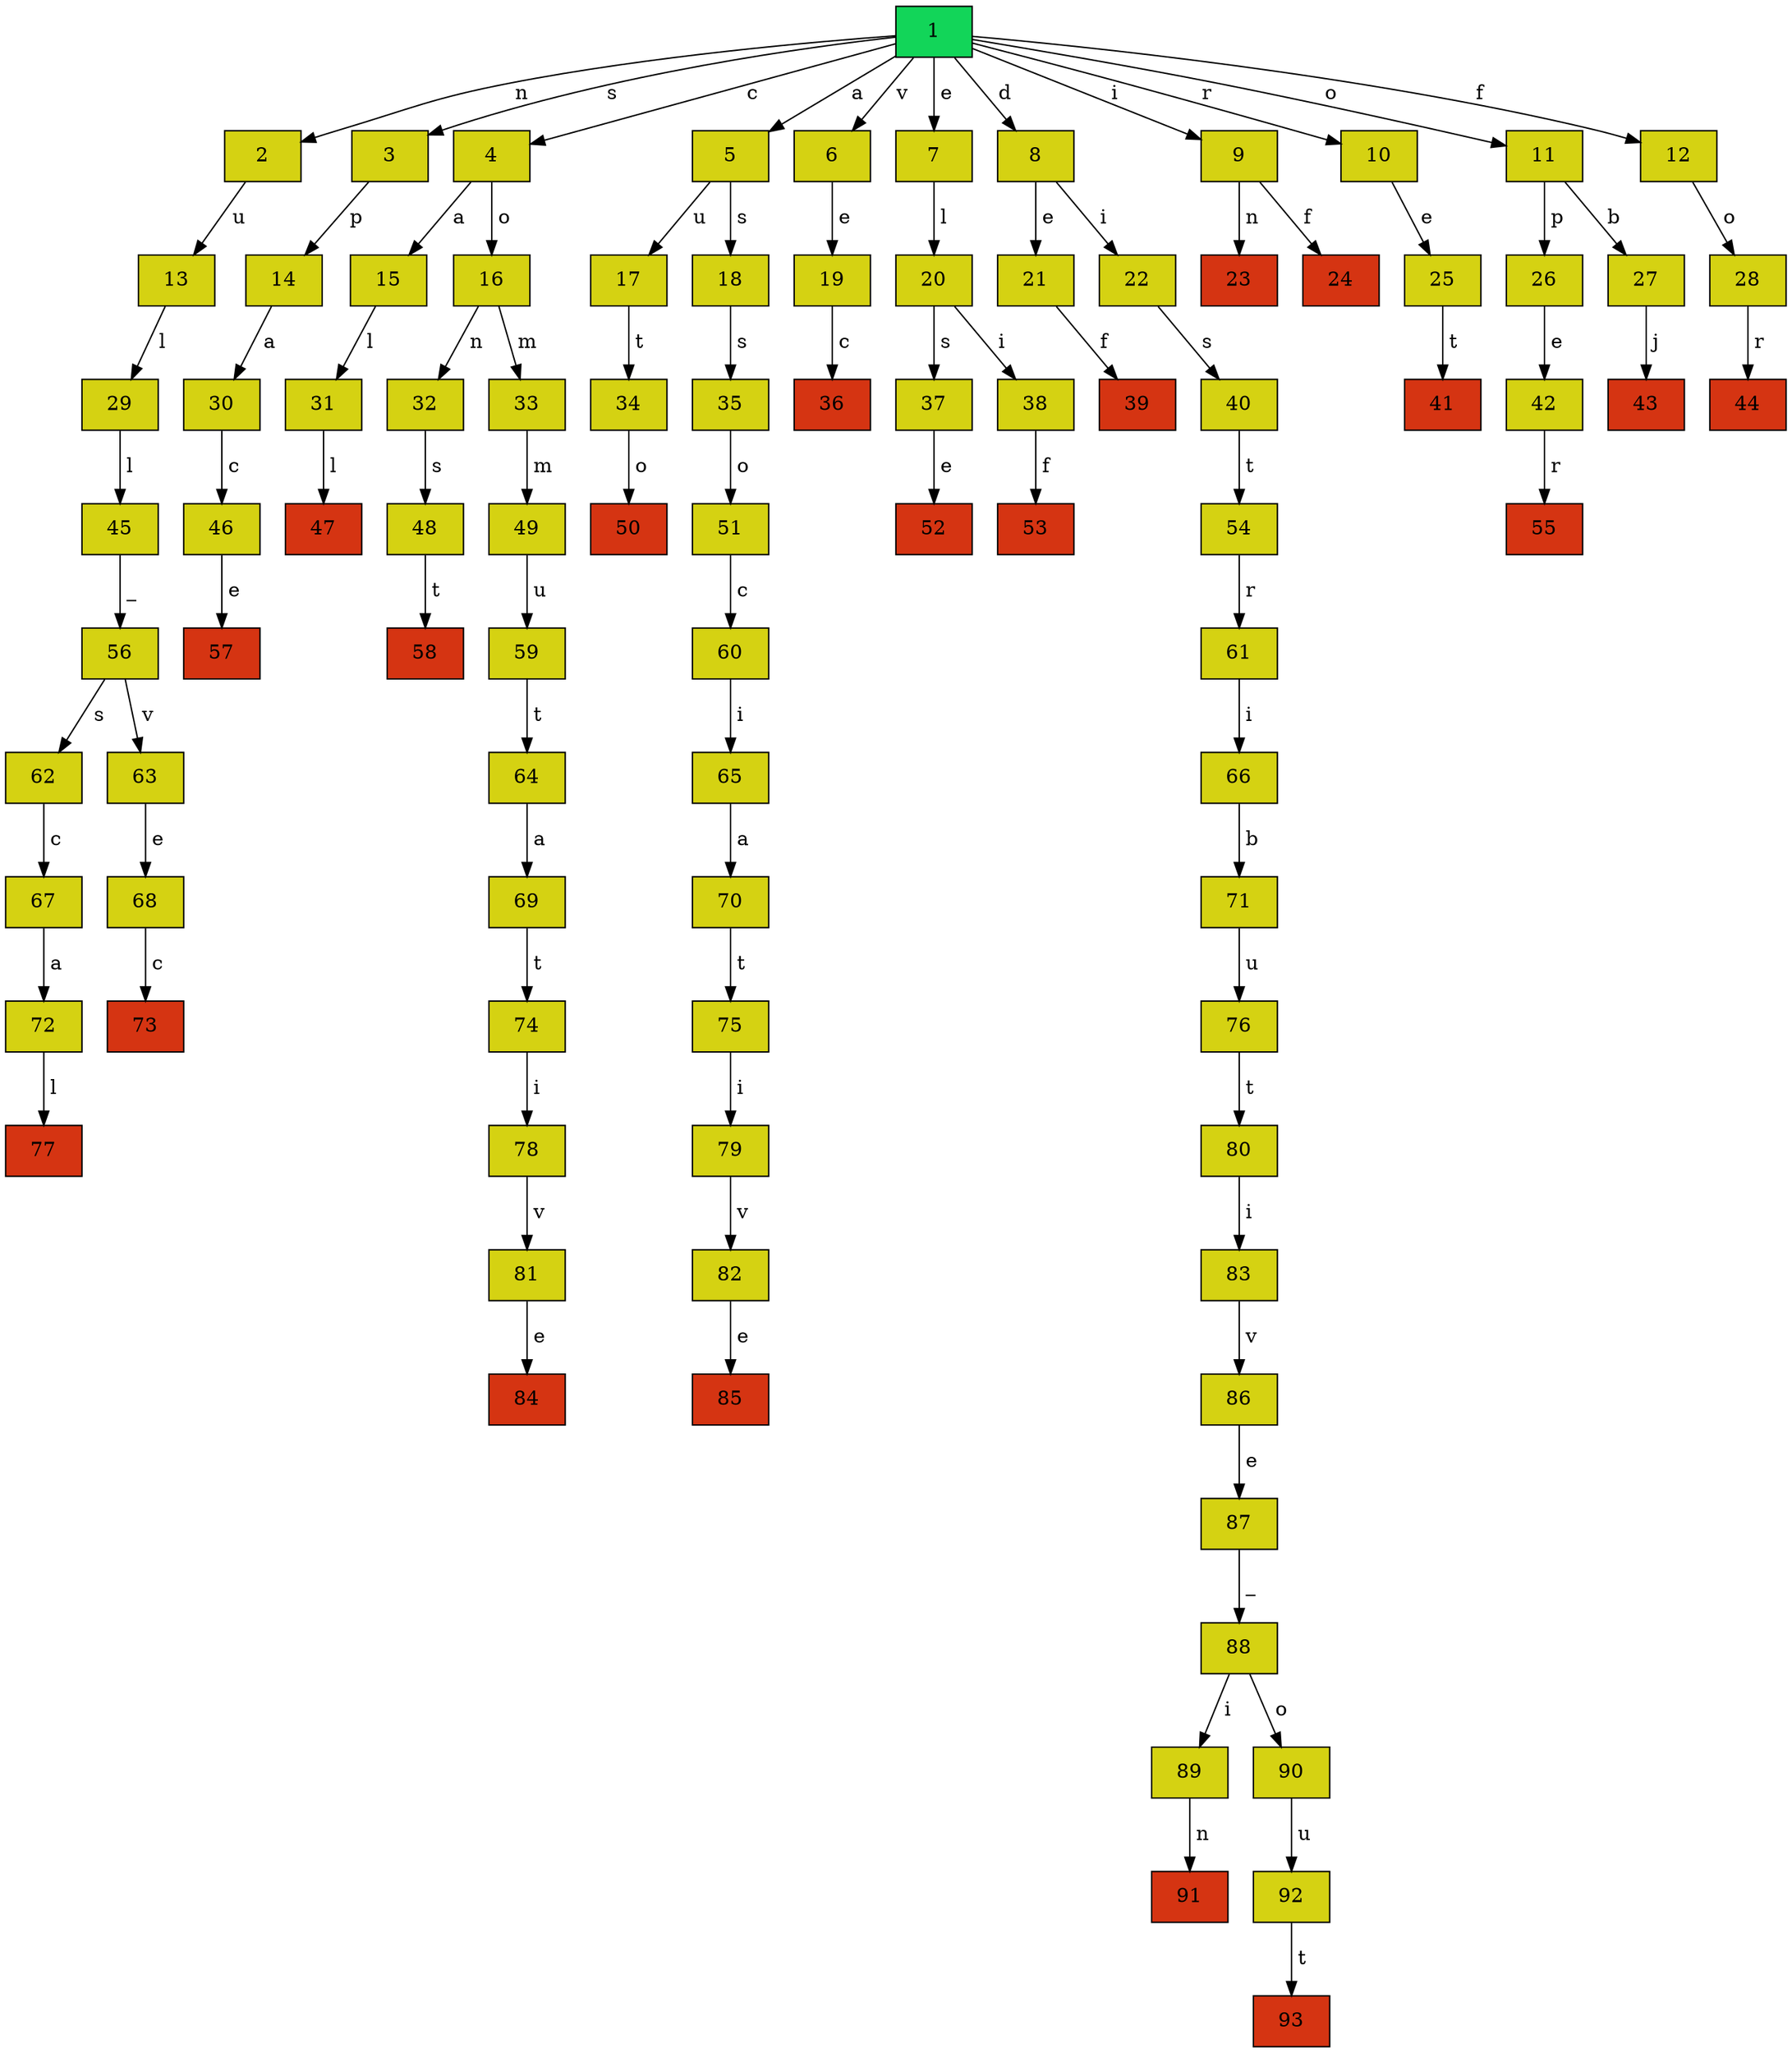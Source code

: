 digraph Tree{
1[style = "filled", fillcolor = "#12d559", shape = "record", label = "{1}"];
77[style = "filled", fillcolor = "#d53412", shape = "record", label = "{77}"];
73[style = "filled", fillcolor = "#d53412", shape = "record", label = "{73}"];
57[style = "filled", fillcolor = "#d53412", shape = "record", label = "{57}"];
93[style = "filled", fillcolor = "#d53412", shape = "record", label = "{93}"];
91[style = "filled", fillcolor = "#d53412", shape = "record", label = "{91}"];
85[style = "filled", fillcolor = "#d53412", shape = "record", label = "{85}"];
84[style = "filled", fillcolor = "#d53412", shape = "record", label = "{84}"];
55[style = "filled", fillcolor = "#d53412", shape = "record", label = "{55}"];
43[style = "filled", fillcolor = "#d53412", shape = "record", label = "{43}"];
36[style = "filled", fillcolor = "#d53412", shape = "record", label = "{36}"];
58[style = "filled", fillcolor = "#d53412", shape = "record", label = "{58}"];
50[style = "filled", fillcolor = "#d53412", shape = "record", label = "{50}"];
23[style = "filled", fillcolor = "#d53412", shape = "record", label = "{23}"];
47[style = "filled", fillcolor = "#d53412", shape = "record", label = "{47}"];
41[style = "filled", fillcolor = "#d53412", shape = "record", label = "{41}"];
39[style = "filled", fillcolor = "#d53412", shape = "record", label = "{39}"];
44[style = "filled", fillcolor = "#d53412", shape = "record", label = "{44}"];
53[style = "filled", fillcolor = "#d53412", shape = "record", label = "{53}"];
52[style = "filled", fillcolor = "#d53412", shape = "record", label = "{52}"];
24[style = "filled", fillcolor = "#d53412", shape = "record", label = "{24}"];
2[style = "filled", fillcolor = "#d5d212", shape = "record", label = "{2}"];
3[style = "filled", fillcolor = "#d5d212", shape = "record", label = "{3}"];
4[style = "filled", fillcolor = "#d5d212", shape = "record", label = "{4}"];
5[style = "filled", fillcolor = "#d5d212", shape = "record", label = "{5}"];
6[style = "filled", fillcolor = "#d5d212", shape = "record", label = "{6}"];
7[style = "filled", fillcolor = "#d5d212", shape = "record", label = "{7}"];
8[style = "filled", fillcolor = "#d5d212", shape = "record", label = "{8}"];
9[style = "filled", fillcolor = "#d5d212", shape = "record", label = "{9}"];
10[style = "filled", fillcolor = "#d5d212", shape = "record", label = "{10}"];
11[style = "filled", fillcolor = "#d5d212", shape = "record", label = "{11}"];
12[style = "filled", fillcolor = "#d5d212", shape = "record", label = "{12}"];
13[style = "filled", fillcolor = "#d5d212", shape = "record", label = "{13}"];
14[style = "filled", fillcolor = "#d5d212", shape = "record", label = "{14}"];
15[style = "filled", fillcolor = "#d5d212", shape = "record", label = "{15}"];
16[style = "filled", fillcolor = "#d5d212", shape = "record", label = "{16}"];
17[style = "filled", fillcolor = "#d5d212", shape = "record", label = "{17}"];
18[style = "filled", fillcolor = "#d5d212", shape = "record", label = "{18}"];
19[style = "filled", fillcolor = "#d5d212", shape = "record", label = "{19}"];
20[style = "filled", fillcolor = "#d5d212", shape = "record", label = "{20}"];
21[style = "filled", fillcolor = "#d5d212", shape = "record", label = "{21}"];
22[style = "filled", fillcolor = "#d5d212", shape = "record", label = "{22}"];
25[style = "filled", fillcolor = "#d5d212", shape = "record", label = "{25}"];
26[style = "filled", fillcolor = "#d5d212", shape = "record", label = "{26}"];
27[style = "filled", fillcolor = "#d5d212", shape = "record", label = "{27}"];
28[style = "filled", fillcolor = "#d5d212", shape = "record", label = "{28}"];
29[style = "filled", fillcolor = "#d5d212", shape = "record", label = "{29}"];
30[style = "filled", fillcolor = "#d5d212", shape = "record", label = "{30}"];
31[style = "filled", fillcolor = "#d5d212", shape = "record", label = "{31}"];
32[style = "filled", fillcolor = "#d5d212", shape = "record", label = "{32}"];
33[style = "filled", fillcolor = "#d5d212", shape = "record", label = "{33}"];
34[style = "filled", fillcolor = "#d5d212", shape = "record", label = "{34}"];
35[style = "filled", fillcolor = "#d5d212", shape = "record", label = "{35}"];
37[style = "filled", fillcolor = "#d5d212", shape = "record", label = "{37}"];
38[style = "filled", fillcolor = "#d5d212", shape = "record", label = "{38}"];
40[style = "filled", fillcolor = "#d5d212", shape = "record", label = "{40}"];
42[style = "filled", fillcolor = "#d5d212", shape = "record", label = "{42}"];
45[style = "filled", fillcolor = "#d5d212", shape = "record", label = "{45}"];
46[style = "filled", fillcolor = "#d5d212", shape = "record", label = "{46}"];
48[style = "filled", fillcolor = "#d5d212", shape = "record", label = "{48}"];
49[style = "filled", fillcolor = "#d5d212", shape = "record", label = "{49}"];
51[style = "filled", fillcolor = "#d5d212", shape = "record", label = "{51}"];
54[style = "filled", fillcolor = "#d5d212", shape = "record", label = "{54}"];
56[style = "filled", fillcolor = "#d5d212", shape = "record", label = "{56}"];
59[style = "filled", fillcolor = "#d5d212", shape = "record", label = "{59}"];
60[style = "filled", fillcolor = "#d5d212", shape = "record", label = "{60}"];
61[style = "filled", fillcolor = "#d5d212", shape = "record", label = "{61}"];
62[style = "filled", fillcolor = "#d5d212", shape = "record", label = "{62}"];
63[style = "filled", fillcolor = "#d5d212", shape = "record", label = "{63}"];
64[style = "filled", fillcolor = "#d5d212", shape = "record", label = "{64}"];
65[style = "filled", fillcolor = "#d5d212", shape = "record", label = "{65}"];
66[style = "filled", fillcolor = "#d5d212", shape = "record", label = "{66}"];
67[style = "filled", fillcolor = "#d5d212", shape = "record", label = "{67}"];
68[style = "filled", fillcolor = "#d5d212", shape = "record", label = "{68}"];
69[style = "filled", fillcolor = "#d5d212", shape = "record", label = "{69}"];
70[style = "filled", fillcolor = "#d5d212", shape = "record", label = "{70}"];
71[style = "filled", fillcolor = "#d5d212", shape = "record", label = "{71}"];
72[style = "filled", fillcolor = "#d5d212", shape = "record", label = "{72}"];
74[style = "filled", fillcolor = "#d5d212", shape = "record", label = "{74}"];
75[style = "filled", fillcolor = "#d5d212", shape = "record", label = "{75}"];
76[style = "filled", fillcolor = "#d5d212", shape = "record", label = "{76}"];
78[style = "filled", fillcolor = "#d5d212", shape = "record", label = "{78}"];
79[style = "filled", fillcolor = "#d5d212", shape = "record", label = "{79}"];
80[style = "filled", fillcolor = "#d5d212", shape = "record", label = "{80}"];
81[style = "filled", fillcolor = "#d5d212", shape = "record", label = "{81}"];
82[style = "filled", fillcolor = "#d5d212", shape = "record", label = "{82}"];
83[style = "filled", fillcolor = "#d5d212", shape = "record", label = "{83}"];
86[style = "filled", fillcolor = "#d5d212", shape = "record", label = "{86}"];
87[style = "filled", fillcolor = "#d5d212", shape = "record", label = "{87}"];
88[style = "filled", fillcolor = "#d5d212", shape = "record", label = "{88}"];
89[style = "filled", fillcolor = "#d5d212", shape = "record", label = "{89}"];
90[style = "filled", fillcolor = "#d5d212", shape = "record", label = "{90}"];
92[style = "filled", fillcolor = "#d5d212", shape = "record", label = "{92}"];
1->2[ label =" n"];
1->3[ label =" s"];
1->4[ label =" c"];
1->5[ label =" a"];
1->6[ label =" v"];
1->7[ label =" e"];
1->8[ label =" d"];
1->9[ label =" i"];
1->10[ label =" r"];
1->11[ label =" o"];
1->12[ label =" f"];
2->13[ label =" u"];
3->14[ label =" p"];
4->15[ label =" a"];
4->16[ label =" o"];
5->17[ label =" u"];
5->18[ label =" s"];
6->19[ label =" e"];
7->20[ label =" l"];
8->21[ label =" e"];
8->22[ label =" i"];
9->23[ label =" n"];
9->24[ label =" f"];
10->25[ label =" e"];
11->26[ label =" p"];
11->27[ label =" b"];
12->28[ label =" o"];
13->29[ label =" l"];
14->30[ label =" a"];
15->31[ label =" l"];
16->32[ label =" n"];
16->33[ label =" m"];
17->34[ label =" t"];
18->35[ label =" s"];
19->36[ label =" c"];
20->37[ label =" s"];
20->38[ label =" i"];
21->39[ label =" f"];
22->40[ label =" s"];
25->41[ label =" t"];
26->42[ label =" e"];
27->43[ label =" j"];
28->44[ label =" r"];
29->45[ label =" l"];
30->46[ label =" c"];
31->47[ label =" l"];
32->48[ label =" s"];
33->49[ label =" m"];
34->50[ label =" o"];
35->51[ label =" o"];
37->52[ label =" e"];
38->53[ label =" f"];
40->54[ label =" t"];
42->55[ label =" r"];
45->56[ label =" _"];
46->57[ label =" e"];
48->58[ label =" t"];
49->59[ label =" u"];
51->60[ label =" c"];
54->61[ label =" r"];
56->62[ label =" s"];
56->63[ label =" v"];
59->64[ label =" t"];
60->65[ label =" i"];
61->66[ label =" i"];
62->67[ label =" c"];
63->68[ label =" e"];
64->69[ label =" a"];
65->70[ label =" a"];
66->71[ label =" b"];
67->72[ label =" a"];
68->73[ label =" c"];
69->74[ label =" t"];
70->75[ label =" t"];
71->76[ label =" u"];
72->77[ label =" l"];
74->78[ label =" i"];
75->79[ label =" i"];
76->80[ label =" t"];
78->81[ label =" v"];
79->82[ label =" v"];
80->83[ label =" i"];
81->84[ label =" e"];
82->85[ label =" e"];
83->86[ label =" v"];
86->87[ label =" e"];
87->88[ label =" _"];
88->89[ label =" i"];
88->90[ label =" o"];
89->91[ label =" n"];
90->92[ label =" u"];
92->93[ label =" t"];
}
